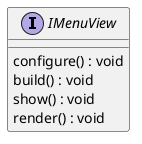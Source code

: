 @startuml
interface IMenuView {
    configure() : void
    build() : void
    show() : void
    render() : void
}
@enduml
